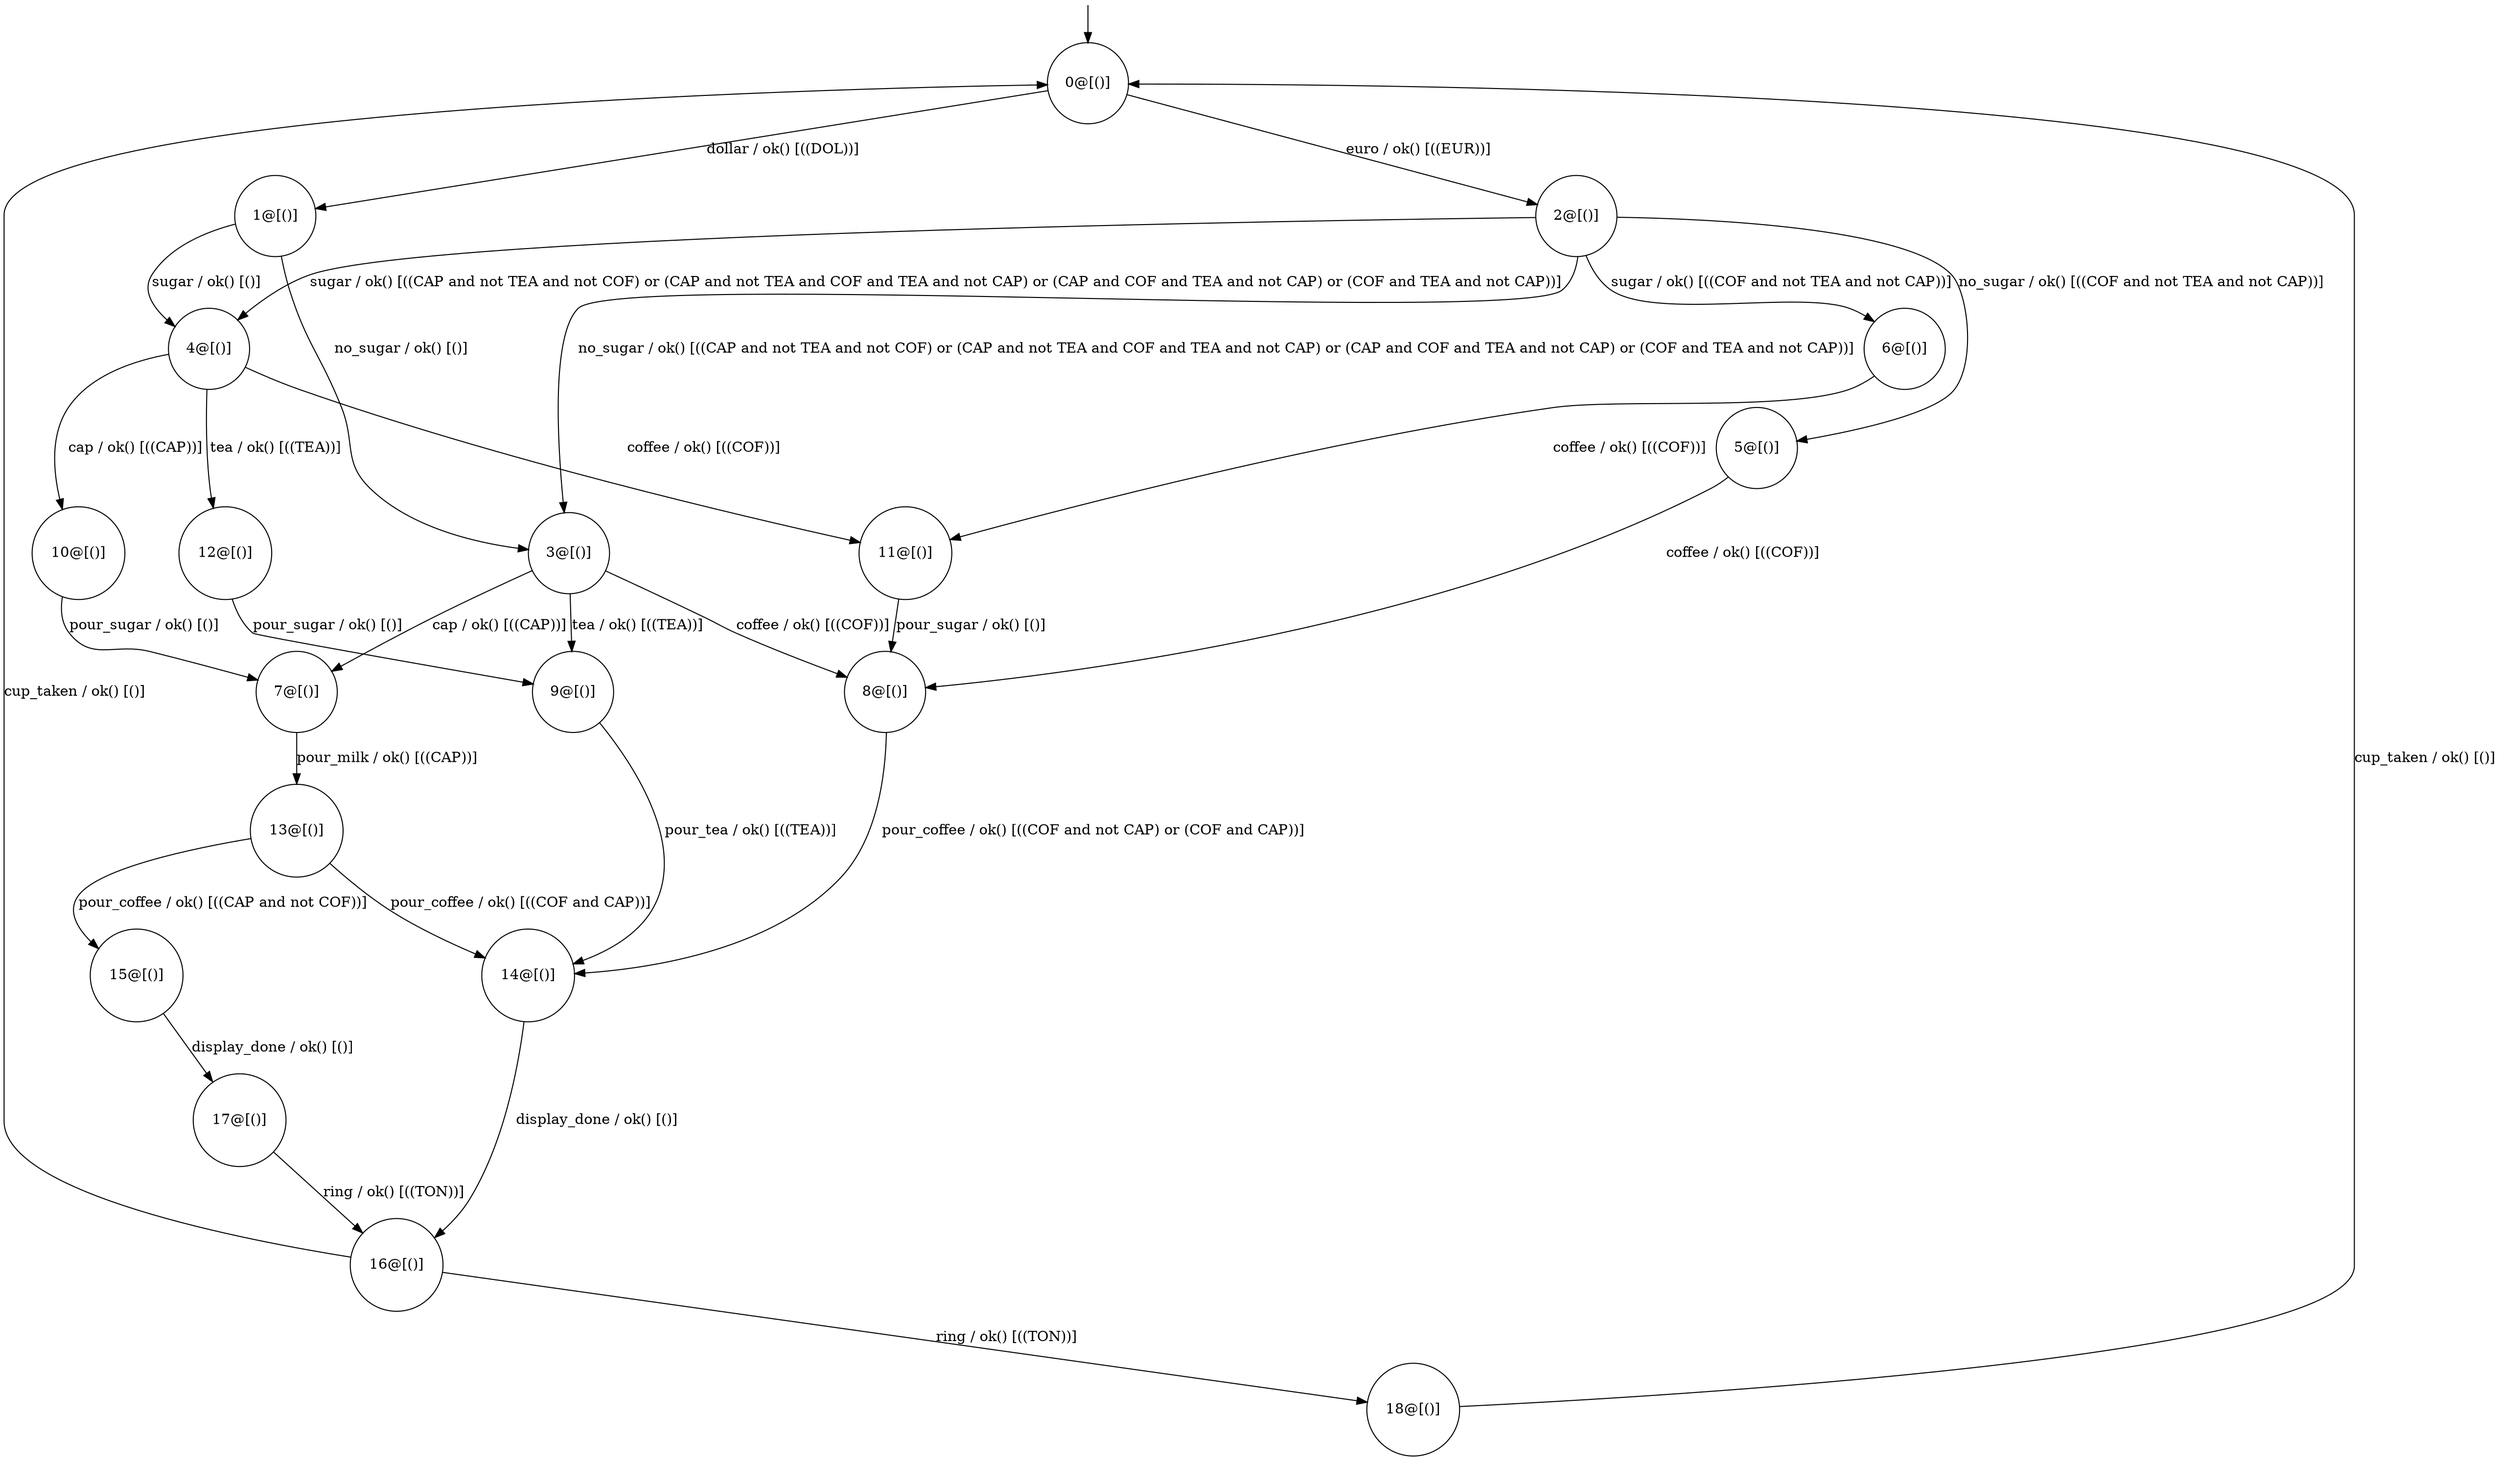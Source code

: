 digraph g {
	edge [lblstyle="above, sloped"];
	s0 [shape="circle" label="0@[()]"];
	s1 [shape="circle" label="1@[()]"];
	s2 [shape="circle" label="2@[()]"];
	s3 [shape="circle" label="3@[()]"];
	s4 [shape="circle" label="4@[()]"];
	s5 [shape="circle" label="5@[()]"];
	s6 [shape="circle" label="6@[()]"];
	s7 [shape="circle" label="7@[()]"];
	s8 [shape="circle" label="8@[()]"];
	s9 [shape="circle" label="9@[()]"];
	s10 [shape="circle" label="10@[()]"];
	s11 [shape="circle" label="11@[()]"];
	s12 [shape="circle" label="12@[()]"];
	s13 [shape="circle" label="13@[()]"];
	s14 [shape="circle" label="14@[()]"];
	s15 [shape="circle" label="15@[()]"];
	s16 [shape="circle" label="16@[()]"];
	s17 [shape="circle" label="17@[()]"];
	s18 [shape="circle" label="18@[()]"];
	s0 -> s1 [label="dollar / ok() [((DOL))]"];
	s0 -> s2 [label="euro / ok() [((EUR))]"];
	s1 -> s3 [label="no_sugar / ok() [()]"];
	s1 -> s4 [label="sugar / ok() [()]"];
	s2 -> s3 [label="no_sugar / ok() [((CAP and not TEA and not COF) or (CAP and not TEA and COF and TEA and not CAP) or (CAP and COF and TEA and not CAP) or (COF and TEA and not CAP))]"];
	s2 -> s5 [label="no_sugar / ok() [((COF and not TEA and not CAP))]"];
	s2 -> s4 [label="sugar / ok() [((CAP and not TEA and not COF) or (CAP and not TEA and COF and TEA and not CAP) or (CAP and COF and TEA and not CAP) or (COF and TEA and not CAP))]"];
	s2 -> s6 [label="sugar / ok() [((COF and not TEA and not CAP))]"];
	s3 -> s7 [label="cap / ok() [((CAP))]"];
	s3 -> s8 [label="coffee / ok() [((COF))]"];
	s3 -> s9 [label="tea / ok() [((TEA))]"];
	s4 -> s10 [label="cap / ok() [((CAP))]"];
	s4 -> s11 [label="coffee / ok() [((COF))]"];
	s4 -> s12 [label="tea / ok() [((TEA))]"];
	s5 -> s8 [label="coffee / ok() [((COF))]"];
	s6 -> s11 [label="coffee / ok() [((COF))]"];
	s7 -> s13 [label="pour_milk / ok() [((CAP))]"];
	s8 -> s14 [label="pour_coffee / ok() [((COF and not CAP) or (COF and CAP))]"];
	s9 -> s14 [label="pour_tea / ok() [((TEA))]"];
	s10 -> s7 [label="pour_sugar / ok() [()]"];
	s11 -> s8 [label="pour_sugar / ok() [()]"];
	s12 -> s9 [label="pour_sugar / ok() [()]"];
	s13 -> s14 [label="pour_coffee / ok() [((COF and CAP))]"];
	s13 -> s15 [label="pour_coffee / ok() [((CAP and not COF))]"];
	s14 -> s16 [label="display_done / ok() [()]"];
	s15 -> s17 [label="display_done / ok() [()]"];
	s16 -> s0 [label="cup_taken / ok() [()]"];
	s16 -> s18 [label="ring / ok() [((TON))]"];
	s17 -> s16 [label="ring / ok() [((TON))]"];
	s18 -> s0 [label="cup_taken / ok() [()]"];
	__start0 [label="" shape="none" width="0" height="0"];
	__start0 -> s0;
}